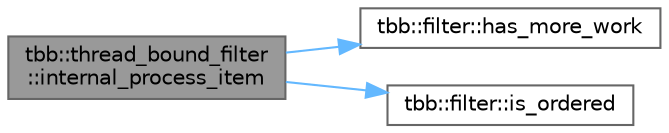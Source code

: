 digraph "tbb::thread_bound_filter::internal_process_item"
{
 // LATEX_PDF_SIZE
  bgcolor="transparent";
  edge [fontname=Helvetica,fontsize=10,labelfontname=Helvetica,labelfontsize=10];
  node [fontname=Helvetica,fontsize=10,shape=box,height=0.2,width=0.4];
  rankdir="LR";
  Node1 [id="Node000001",label="tbb::thread_bound_filter\l::internal_process_item",height=0.2,width=0.4,color="gray40", fillcolor="grey60", style="filled", fontcolor="black",tooltip="Internal routine for item processing"];
  Node1 -> Node2 [id="edge1_Node000001_Node000002",color="steelblue1",style="solid",tooltip=" "];
  Node2 [id="Node000002",label="tbb::filter::has_more_work",height=0.2,width=0.4,color="grey40", fillcolor="white", style="filled",URL="$classtbb_1_1filter.html#a56303bf4c54964d7f47e7d99610cf1ce",tooltip="has the filter not yet processed all the tokens it will ever see?"];
  Node1 -> Node3 [id="edge2_Node000001_Node000003",color="steelblue1",style="solid",tooltip=" "];
  Node3 [id="Node000003",label="tbb::filter::is_ordered",height=0.2,width=0.4,color="grey40", fillcolor="white", style="filled",URL="$classtbb_1_1filter.html#a3e4661cc1a54b72224fc6865ddb4c5bf",tooltip="True if filter must receive stream in order."];
}
